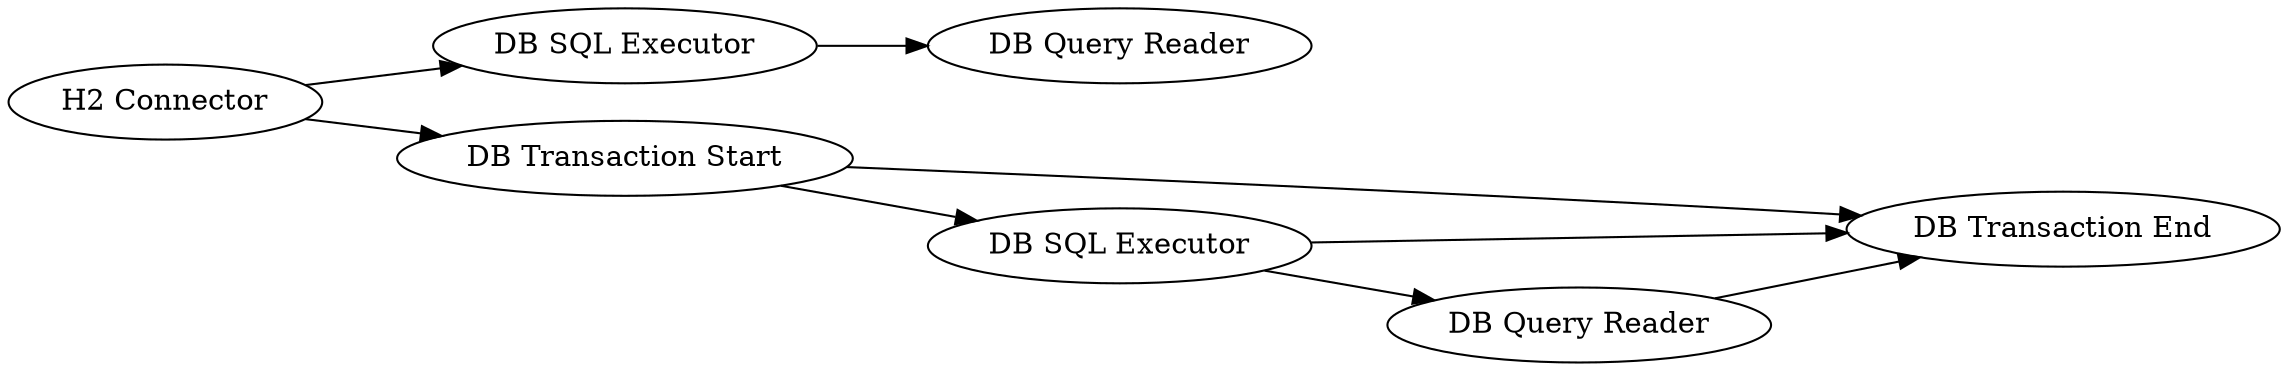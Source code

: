 digraph {
	1 [label="H2 Connector"]
	2 [label="DB SQL Executor"]
	3 [label="DB Query Reader"]
	4 [label="DB Transaction Start"]
	7 [label="DB Transaction End"]
	8 [label="DB SQL Executor"]
	9 [label="DB Query Reader"]
	1 -> 2
	1 -> 4
	2 -> 3
	4 -> 7
	4 -> 8
	8 -> 9
	8 -> 7
	9 -> 7
	rankdir=LR
}
